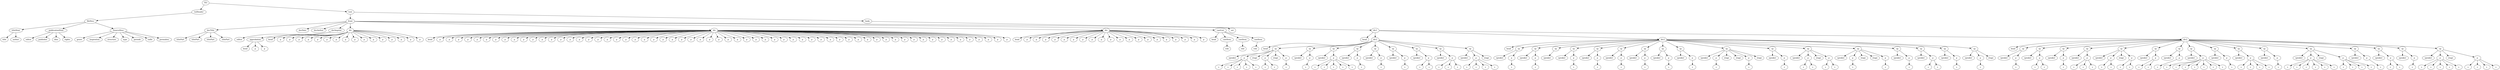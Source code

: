 digraph Tree {
	"t0" [label = "TEI"];
	"t1" [label = "teiHeader"];
	"t2" [label = "fileDesc"];
	"t3" [label = "titleStmt"];
	"t4" [label = "title"];
	"t5" [label = "author"];
	"t6" [label = "publicationStmt"];
	"t7" [label = "editor"];
	"t8" [label = "publisher"];
	"t9" [label = "idno"];
	"t10" [label = "rights"];
	"t11" [label = "SourceDesc"];
	"t12" [label = "genre"];
	"t13" [label = "inspiration"];
	"t14" [label = "structure"];
	"t15" [label = "type"];
	"t16" [label = "periode"];
	"t17" [label = "taille"];
	"t18" [label = "permalien"];
	"t19" [label = "text"];
	"t20" [label = "front"];
	"t21" [label = "docTitle"];
	"t22" [label = "titlePart"];
	"t23" [label = "titlePart"];
	"t24" [label = "titlePart"];
	"t25" [label = "titlePart"];
	"t26" [label = "docDate"];
	"t27" [label = "docAuthor"];
	"t28" [label = "docImprint"];
	"t29" [label = "editor"];
	"t30" [label = "approbation"];
	"t31" [label = "head"];
	"t32" [label = "p"];
	"t33" [label = "p"];
	"t34" [label = "div"];
	"t35" [label = "head"];
	"t36" [label = "p"];
	"t37" [label = "p"];
	"t38" [label = "p"];
	"t39" [label = "p"];
	"t40" [label = "p"];
	"t41" [label = "p"];
	"t42" [label = "p"];
	"t43" [label = "p"];
	"t44" [label = "p"];
	"t45" [label = "p"];
	"t46" [label = "p"];
	"t47" [label = "p"];
	"t48" [label = "p"];
	"t49" [label = "p"];
	"t50" [label = "p"];
	"t51" [label = "p"];
	"t52" [label = "div"];
	"t53" [label = "head"];
	"t54" [label = "p"];
	"t55" [label = "p"];
	"t56" [label = "p"];
	"t57" [label = "p"];
	"t58" [label = "p"];
	"t59" [label = "p"];
	"t60" [label = "p"];
	"t61" [label = "p"];
	"t62" [label = "p"];
	"t63" [label = "p"];
	"t64" [label = "p"];
	"t65" [label = "p"];
	"t66" [label = "p"];
	"t67" [label = "p"];
	"t68" [label = "p"];
	"t69" [label = "p"];
	"t70" [label = "p"];
	"t71" [label = "p"];
	"t72" [label = "p"];
	"t73" [label = "p"];
	"t74" [label = "p"];
	"t75" [label = "p"];
	"t76" [label = "p"];
	"t77" [label = "p"];
	"t78" [label = "p"];
	"t79" [label = "p"];
	"t80" [label = "p"];
	"t81" [label = "p"];
	"t82" [label = "p"];
	"t83" [label = "p"];
	"t84" [label = "p"];
	"t85" [label = "p"];
	"t86" [label = "p"];
	"t87" [label = "p"];
	"t88" [label = "p"];
	"t89" [label = "p"];
	"t90" [label = "p"];
	"t91" [label = "p"];
	"t92" [label = "p"];
	"t93" [label = "p"];
	"t94" [label = "p"];
	"t95" [label = "p"];
	"t96" [label = "p"];
	"t97" [label = "p"];
	"t98" [label = "p"];
	"t99" [label = "p"];
	"t100" [label = "p"];
	"t101" [label = "p"];
	"t102" [label = "p"];
	"t103" [label = "p"];
	"t104" [label = "p"];
	"t105" [label = "p"];
	"t106" [label = "p"];
	"t107" [label = "p"];
	"t108" [label = "p"];
	"t109" [label = "p"];
	"t110" [label = "p"];
	"t111" [label = "p"];
	"t112" [label = "p"];
	"t113" [label = "p"];
	"t114" [label = "p"];
	"t115" [label = "p"];
	"t116" [label = "div"];
	"t117" [label = "head"];
	"t118" [label = "p"];
	"t119" [label = "p"];
	"t120" [label = "p"];
	"t121" [label = "p"];
	"t122" [label = "p"];
	"t123" [label = "p"];
	"t124" [label = "p"];
	"t125" [label = "p"];
	"t126" [label = "p"];
	"t127" [label = "p"];
	"t128" [label = "p"];
	"t129" [label = "p"];
	"t130" [label = "p"];
	"t131" [label = "p"];
	"t132" [label = "p"];
	"t133" [label = "p"];
	"t134" [label = "p"];
	"t135" [label = "p"];
	"t136" [label = "p"];
	"t137" [label = "p"];
	"t138" [label = "castList"];
	"t139" [label = "head"];
	"t140" [label = "castItem"];
	"t141" [label = "role"];
	"t142" [label = "castItem"];
	"t143" [label = "role"];
	"t144" [label = "castItem"];
	"t145" [label = "role"];
	"t146" [label = "set"];
	"t147" [label = "body"];
	"t148" [label = "div1"];
	"t149" [label = "head"];
	"t150" [label = "div2"];
	"t151" [label = "head"];
	"t152" [label = "sp"];
	"t153" [label = "speaker"];
	"t154" [label = "p"];
	"t155" [label = "s"];
	"t156" [label = "s"];
	"t157" [label = "s"];
	"t158" [label = "s"];
	"t159" [label = "s"];
	"t160" [label = "stage"];
	"t161" [label = "p"];
	"t162" [label = "s"];
	"t163" [label = "s"];
	"t164" [label = "stage"];
	"t165" [label = "p"];
	"t166" [label = "s"];
	"t167" [label = "sp"];
	"t168" [label = "speaker"];
	"t169" [label = "p"];
	"t170" [label = "s"];
	"t171" [label = "sp"];
	"t172" [label = "speaker"];
	"t173" [label = "p"];
	"t174" [label = "s"];
	"t175" [label = "s"];
	"t176" [label = "s"];
	"t177" [label = "s"];
	"t178" [label = "s"];
	"t179" [label = "sp"];
	"t180" [label = "speaker"];
	"t181" [label = "p"];
	"t182" [label = "s"];
	"t183" [label = "sp"];
	"t184" [label = "speaker"];
	"t185" [label = "p"];
	"t186" [label = "s"];
	"t187" [label = "sp"];
	"t188" [label = "speaker"];
	"t189" [label = "p"];
	"t190" [label = "s"];
	"t191" [label = "sp"];
	"t192" [label = "speaker"];
	"t193" [label = "p"];
	"t194" [label = "s"];
	"t195" [label = "s"];
	"t196" [label = "sp"];
	"t197" [label = "speaker"];
	"t198" [label = "p"];
	"t199" [label = "s"];
	"t200" [label = "s"];
	"t201" [label = "s"];
	"t202" [label = "sp"];
	"t203" [label = "speaker"];
	"t204" [label = "p"];
	"t205" [label = "s"];
	"t206" [label = "s"];
	"t207" [label = "s"];
	"t208" [label = "s"];
	"t209" [label = "stage"];
	"t210" [label = "div2"];
	"t211" [label = "head"];
	"t212" [label = "sp"];
	"t213" [label = "speaker"];
	"t214" [label = "p"];
	"t215" [label = "s"];
	"t216" [label = "sp"];
	"t217" [label = "speaker"];
	"t218" [label = "p"];
	"t219" [label = "s"];
	"t220" [label = "sp"];
	"t221" [label = "speaker"];
	"t222" [label = "sp"];
	"t223" [label = "speaker"];
	"t224" [label = "p"];
	"t225" [label = "s"];
	"t226" [label = "sp"];
	"t227" [label = "speaker"];
	"t228" [label = "p"];
	"t229" [label = "s"];
	"t230" [label = "sp"];
	"t231" [label = "speaker"];
	"t232" [label = "p"];
	"t233" [label = "s"];
	"t234" [label = "sp"];
	"t235" [label = "speaker"];
	"t236" [label = "p"];
	"t237" [label = "s"];
	"t238" [label = "sp"];
	"t239" [label = "speaker"];
	"t240" [label = "p"];
	"t241" [label = "s"];
	"t242" [label = "sp"];
	"t243" [label = "speaker"];
	"t244" [label = "p"];
	"t245" [label = "s"];
	"t246" [label = "sp"];
	"t247" [label = "speaker"];
	"t248" [label = "p"];
	"t249" [label = "s"];
	"t250" [label = "stage"];
	"t251" [label = "stage"];
	"t252" [label = "p"];
	"t253" [label = "s"];
	"t254" [label = "stage"];
	"t255" [label = "sp"];
	"t256" [label = "speaker"];
	"t257" [label = "p"];
	"t258" [label = "s"];
	"t259" [label = "sp"];
	"t260" [label = "speaker"];
	"t261" [label = "p"];
	"t262" [label = "s"];
	"t263" [label = "s"];
	"t264" [label = "stage"];
	"t265" [label = "p"];
	"t266" [label = "s"];
	"t267" [label = "s"];
	"t268" [label = "sp"];
	"t269" [label = "speaker"];
	"t270" [label = "p"];
	"t271" [label = "s"];
	"t272" [label = "stage"];
	"t273" [label = "stage"];
	"t274" [label = "p"];
	"t275" [label = "s"];
	"t276" [label = "sp"];
	"t277" [label = "speaker"];
	"t278" [label = "p"];
	"t279" [label = "s"];
	"t280" [label = "sp"];
	"t281" [label = "speaker"];
	"t282" [label = "p"];
	"t283" [label = "s"];
	"t284" [label = "s"];
	"t285" [label = "sp"];
	"t286" [label = "speaker"];
	"t287" [label = "p"];
	"t288" [label = "s"];
	"t289" [label = "sp"];
	"t290" [label = "speaker"];
	"t291" [label = "p"];
	"t292" [label = "s"];
	"t293" [label = "stage"];
	"t294" [label = "div2"];
	"t295" [label = "head"];
	"t296" [label = "sp"];
	"t297" [label = "speaker"];
	"t298" [label = "p"];
	"t299" [label = "s"];
	"t300" [label = "sp"];
	"t301" [label = "speaker"];
	"t302" [label = "p"];
	"t303" [label = "s"];
	"t304" [label = "s"];
	"t305" [label = "sp"];
	"t306" [label = "speaker"];
	"t307" [label = "p"];
	"t308" [label = "s"];
	"t309" [label = "sp"];
	"t310" [label = "speaker"];
	"t311" [label = "p"];
	"t312" [label = "s"];
	"t313" [label = "s"];
	"t314" [label = "s"];
	"t315" [label = "sp"];
	"t316" [label = "speaker"];
	"t317" [label = "p"];
	"t318" [label = "s"];
	"t319" [label = "s"];
	"t320" [label = "stage"];
	"t321" [label = "p"];
	"t322" [label = "s"];
	"t323" [label = "s"];
	"t324" [label = "sp"];
	"t325" [label = "speaker"];
	"t326" [label = "p"];
	"t327" [label = "s"];
	"t328" [label = "s"];
	"t329" [label = "sp"];
	"t330" [label = "speaker"];
	"t331" [label = "p"];
	"t332" [label = "s"];
	"t333" [label = "sp"];
	"t334" [label = "speaker"];
	"t335" [label = "p"];
	"t336" [label = "s"];
	"t337" [label = "s"];
	"t338" [label = "s"];
	"t339" [label = "s"];
	"t340" [label = "s"];
	"t341" [label = "s"];
	"t342" [label = "s"];
	"t343" [label = "sp"];
	"t344" [label = "speaker"];
	"t345" [label = "p"];
	"t346" [label = "s"];
	"t347" [label = "sp"];
	"t348" [label = "speaker"];
	"t349" [label = "p"];
	"t350" [label = "s"];
	"t351" [label = "s"];
	"t352" [label = "s"];
	"t353" [label = "s"];
	"t354" [label = "sp"];
	"t355" [label = "speaker"];
	"t356" [label = "p"];
	"t357" [label = "s"];
	"t358" [label = "sp"];
	"t359" [label = "speaker"];
	"t360" [label = "p"];
	"t361" [label = "s"];
	"t362" [label = "s"];
	"t363" [label = "s"];
	"t364" [label = "s"];
	"t365" [label = "s"];
	"t366" [label = "s"];
	"t367" [label = "stage"];
	"t368" [label = "p"];
	"t369" [label = "s"];
	"t370" [label = "s"];
	"t371" [label = "s"];
	"t372" [label = "s"];
	"t373" [label = "sp"];
	"t374" [label = "speaker"];
	"t375" [label = "p"];
	"t376" [label = "s"];
	"t377" [label = "sp"];
	"t378" [label = "speaker"];
	"t379" [label = "p"];
	"t380" [label = "s"];
	"t381" [label = "s"];
	"t382" [label = "sp"];
	"t383" [label = "speaker"];
	"t384" [label = "p"];
	"t385" [label = "s"];
	"t386" [label = "sp"];
	"t387" [label = "speaker"];
	"t388" [label = "p"];
	"t389" [label = "s"];
	"t390" [label = "s"];
	"t391" [label = "s"];
	"t392" [label = "s"];
	"t393" [label = "s"];
	"t394" [label = "stage"];
	"t395" [label = "p"];
	"t396" [label = "s"];
	"t397" [label = "s"];
	"t398" [label = "s"];
	"t399" [label = "s"];
	"t0" -> "t1";
	"t1" -> "t2";
	"t2" -> "t3";
	"t3" -> "t4";
	"t3" -> "t5";
	"t2" -> "t6";
	"t6" -> "t7";
	"t6" -> "t8";
	"t6" -> "t9";
	"t6" -> "t10";
	"t2" -> "t11";
	"t11" -> "t12";
	"t11" -> "t13";
	"t11" -> "t14";
	"t11" -> "t15";
	"t11" -> "t16";
	"t11" -> "t17";
	"t11" -> "t18";
	"t0" -> "t19";
	"t19" -> "t20";
	"t20" -> "t21";
	"t21" -> "t22";
	"t21" -> "t23";
	"t21" -> "t24";
	"t21" -> "t25";
	"t20" -> "t26";
	"t20" -> "t27";
	"t20" -> "t28";
	"t28" -> "t29";
	"t28" -> "t30";
	"t30" -> "t31";
	"t30" -> "t32";
	"t30" -> "t33";
	"t20" -> "t34";
	"t34" -> "t35";
	"t34" -> "t36";
	"t34" -> "t37";
	"t34" -> "t38";
	"t34" -> "t39";
	"t34" -> "t40";
	"t34" -> "t41";
	"t34" -> "t42";
	"t34" -> "t43";
	"t34" -> "t44";
	"t34" -> "t45";
	"t34" -> "t46";
	"t34" -> "t47";
	"t34" -> "t48";
	"t34" -> "t49";
	"t34" -> "t50";
	"t34" -> "t51";
	"t20" -> "t52";
	"t52" -> "t53";
	"t52" -> "t54";
	"t52" -> "t55";
	"t52" -> "t56";
	"t52" -> "t57";
	"t52" -> "t58";
	"t52" -> "t59";
	"t52" -> "t60";
	"t52" -> "t61";
	"t52" -> "t62";
	"t52" -> "t63";
	"t52" -> "t64";
	"t52" -> "t65";
	"t52" -> "t66";
	"t52" -> "t67";
	"t52" -> "t68";
	"t52" -> "t69";
	"t52" -> "t70";
	"t52" -> "t71";
	"t52" -> "t72";
	"t52" -> "t73";
	"t52" -> "t74";
	"t52" -> "t75";
	"t52" -> "t76";
	"t52" -> "t77";
	"t52" -> "t78";
	"t52" -> "t79";
	"t52" -> "t80";
	"t52" -> "t81";
	"t52" -> "t82";
	"t52" -> "t83";
	"t52" -> "t84";
	"t52" -> "t85";
	"t52" -> "t86";
	"t52" -> "t87";
	"t52" -> "t88";
	"t52" -> "t89";
	"t52" -> "t90";
	"t52" -> "t91";
	"t52" -> "t92";
	"t52" -> "t93";
	"t52" -> "t94";
	"t52" -> "t95";
	"t52" -> "t96";
	"t52" -> "t97";
	"t52" -> "t98";
	"t52" -> "t99";
	"t52" -> "t100";
	"t52" -> "t101";
	"t52" -> "t102";
	"t52" -> "t103";
	"t52" -> "t104";
	"t52" -> "t105";
	"t52" -> "t106";
	"t52" -> "t107";
	"t52" -> "t108";
	"t52" -> "t109";
	"t52" -> "t110";
	"t52" -> "t111";
	"t52" -> "t112";
	"t52" -> "t113";
	"t52" -> "t114";
	"t52" -> "t115";
	"t20" -> "t116";
	"t116" -> "t117";
	"t116" -> "t118";
	"t116" -> "t119";
	"t116" -> "t120";
	"t116" -> "t121";
	"t116" -> "t122";
	"t116" -> "t123";
	"t116" -> "t124";
	"t116" -> "t125";
	"t116" -> "t126";
	"t116" -> "t127";
	"t116" -> "t128";
	"t116" -> "t129";
	"t116" -> "t130";
	"t116" -> "t131";
	"t116" -> "t132";
	"t116" -> "t133";
	"t116" -> "t134";
	"t116" -> "t135";
	"t116" -> "t136";
	"t116" -> "t137";
	"t20" -> "t138";
	"t138" -> "t139";
	"t138" -> "t140";
	"t140" -> "t141";
	"t138" -> "t142";
	"t142" -> "t143";
	"t138" -> "t144";
	"t144" -> "t145";
	"t20" -> "t146";
	"t19" -> "t147";
	"t147" -> "t148";
	"t148" -> "t149";
	"t148" -> "t150";
	"t150" -> "t151";
	"t150" -> "t152";
	"t152" -> "t153";
	"t152" -> "t154";
	"t154" -> "t155";
	"t154" -> "t156";
	"t154" -> "t157";
	"t154" -> "t158";
	"t154" -> "t159";
	"t152" -> "t160";
	"t152" -> "t161";
	"t161" -> "t162";
	"t161" -> "t163";
	"t152" -> "t164";
	"t152" -> "t165";
	"t165" -> "t166";
	"t150" -> "t167";
	"t167" -> "t168";
	"t167" -> "t169";
	"t169" -> "t170";
	"t150" -> "t171";
	"t171" -> "t172";
	"t171" -> "t173";
	"t173" -> "t174";
	"t173" -> "t175";
	"t173" -> "t176";
	"t173" -> "t177";
	"t173" -> "t178";
	"t150" -> "t179";
	"t179" -> "t180";
	"t179" -> "t181";
	"t181" -> "t182";
	"t150" -> "t183";
	"t183" -> "t184";
	"t183" -> "t185";
	"t185" -> "t186";
	"t150" -> "t187";
	"t187" -> "t188";
	"t187" -> "t189";
	"t189" -> "t190";
	"t150" -> "t191";
	"t191" -> "t192";
	"t191" -> "t193";
	"t193" -> "t194";
	"t193" -> "t195";
	"t150" -> "t196";
	"t196" -> "t197";
	"t196" -> "t198";
	"t198" -> "t199";
	"t198" -> "t200";
	"t198" -> "t201";
	"t150" -> "t202";
	"t202" -> "t203";
	"t202" -> "t204";
	"t204" -> "t205";
	"t204" -> "t206";
	"t204" -> "t207";
	"t204" -> "t208";
	"t202" -> "t209";
	"t148" -> "t210";
	"t210" -> "t211";
	"t210" -> "t212";
	"t212" -> "t213";
	"t212" -> "t214";
	"t214" -> "t215";
	"t210" -> "t216";
	"t216" -> "t217";
	"t216" -> "t218";
	"t218" -> "t219";
	"t210" -> "t220";
	"t220" -> "t221";
	"t210" -> "t222";
	"t222" -> "t223";
	"t222" -> "t224";
	"t224" -> "t225";
	"t210" -> "t226";
	"t226" -> "t227";
	"t226" -> "t228";
	"t228" -> "t229";
	"t210" -> "t230";
	"t230" -> "t231";
	"t230" -> "t232";
	"t232" -> "t233";
	"t210" -> "t234";
	"t234" -> "t235";
	"t234" -> "t236";
	"t236" -> "t237";
	"t210" -> "t238";
	"t238" -> "t239";
	"t238" -> "t240";
	"t240" -> "t241";
	"t210" -> "t242";
	"t242" -> "t243";
	"t242" -> "t244";
	"t244" -> "t245";
	"t210" -> "t246";
	"t246" -> "t247";
	"t246" -> "t248";
	"t248" -> "t249";
	"t246" -> "t250";
	"t246" -> "t251";
	"t246" -> "t252";
	"t252" -> "t253";
	"t246" -> "t254";
	"t210" -> "t255";
	"t255" -> "t256";
	"t255" -> "t257";
	"t257" -> "t258";
	"t210" -> "t259";
	"t259" -> "t260";
	"t259" -> "t261";
	"t261" -> "t262";
	"t261" -> "t263";
	"t259" -> "t264";
	"t259" -> "t265";
	"t265" -> "t266";
	"t265" -> "t267";
	"t210" -> "t268";
	"t268" -> "t269";
	"t268" -> "t270";
	"t270" -> "t271";
	"t268" -> "t272";
	"t268" -> "t273";
	"t268" -> "t274";
	"t274" -> "t275";
	"t210" -> "t276";
	"t276" -> "t277";
	"t276" -> "t278";
	"t278" -> "t279";
	"t210" -> "t280";
	"t280" -> "t281";
	"t280" -> "t282";
	"t282" -> "t283";
	"t282" -> "t284";
	"t210" -> "t285";
	"t285" -> "t286";
	"t285" -> "t287";
	"t287" -> "t288";
	"t210" -> "t289";
	"t289" -> "t290";
	"t289" -> "t291";
	"t291" -> "t292";
	"t289" -> "t293";
	"t148" -> "t294";
	"t294" -> "t295";
	"t294" -> "t296";
	"t296" -> "t297";
	"t296" -> "t298";
	"t298" -> "t299";
	"t294" -> "t300";
	"t300" -> "t301";
	"t300" -> "t302";
	"t302" -> "t303";
	"t302" -> "t304";
	"t294" -> "t305";
	"t305" -> "t306";
	"t305" -> "t307";
	"t307" -> "t308";
	"t294" -> "t309";
	"t309" -> "t310";
	"t309" -> "t311";
	"t311" -> "t312";
	"t311" -> "t313";
	"t311" -> "t314";
	"t294" -> "t315";
	"t315" -> "t316";
	"t315" -> "t317";
	"t317" -> "t318";
	"t317" -> "t319";
	"t315" -> "t320";
	"t315" -> "t321";
	"t321" -> "t322";
	"t321" -> "t323";
	"t294" -> "t324";
	"t324" -> "t325";
	"t324" -> "t326";
	"t326" -> "t327";
	"t326" -> "t328";
	"t294" -> "t329";
	"t329" -> "t330";
	"t329" -> "t331";
	"t331" -> "t332";
	"t294" -> "t333";
	"t333" -> "t334";
	"t333" -> "t335";
	"t335" -> "t336";
	"t335" -> "t337";
	"t335" -> "t338";
	"t335" -> "t339";
	"t335" -> "t340";
	"t335" -> "t341";
	"t335" -> "t342";
	"t294" -> "t343";
	"t343" -> "t344";
	"t343" -> "t345";
	"t345" -> "t346";
	"t294" -> "t347";
	"t347" -> "t348";
	"t347" -> "t349";
	"t349" -> "t350";
	"t349" -> "t351";
	"t349" -> "t352";
	"t349" -> "t353";
	"t294" -> "t354";
	"t354" -> "t355";
	"t354" -> "t356";
	"t356" -> "t357";
	"t294" -> "t358";
	"t358" -> "t359";
	"t358" -> "t360";
	"t360" -> "t361";
	"t360" -> "t362";
	"t360" -> "t363";
	"t360" -> "t364";
	"t360" -> "t365";
	"t360" -> "t366";
	"t358" -> "t367";
	"t358" -> "t368";
	"t368" -> "t369";
	"t368" -> "t370";
	"t368" -> "t371";
	"t368" -> "t372";
	"t294" -> "t373";
	"t373" -> "t374";
	"t373" -> "t375";
	"t375" -> "t376";
	"t294" -> "t377";
	"t377" -> "t378";
	"t377" -> "t379";
	"t379" -> "t380";
	"t379" -> "t381";
	"t294" -> "t382";
	"t382" -> "t383";
	"t382" -> "t384";
	"t384" -> "t385";
	"t294" -> "t386";
	"t386" -> "t387";
	"t386" -> "t388";
	"t388" -> "t389";
	"t388" -> "t390";
	"t388" -> "t391";
	"t388" -> "t392";
	"t388" -> "t393";
	"t386" -> "t394";
	"t386" -> "t395";
	"t395" -> "t396";
	"t395" -> "t397";
	"t395" -> "t398";
	"t395" -> "t399";
}
